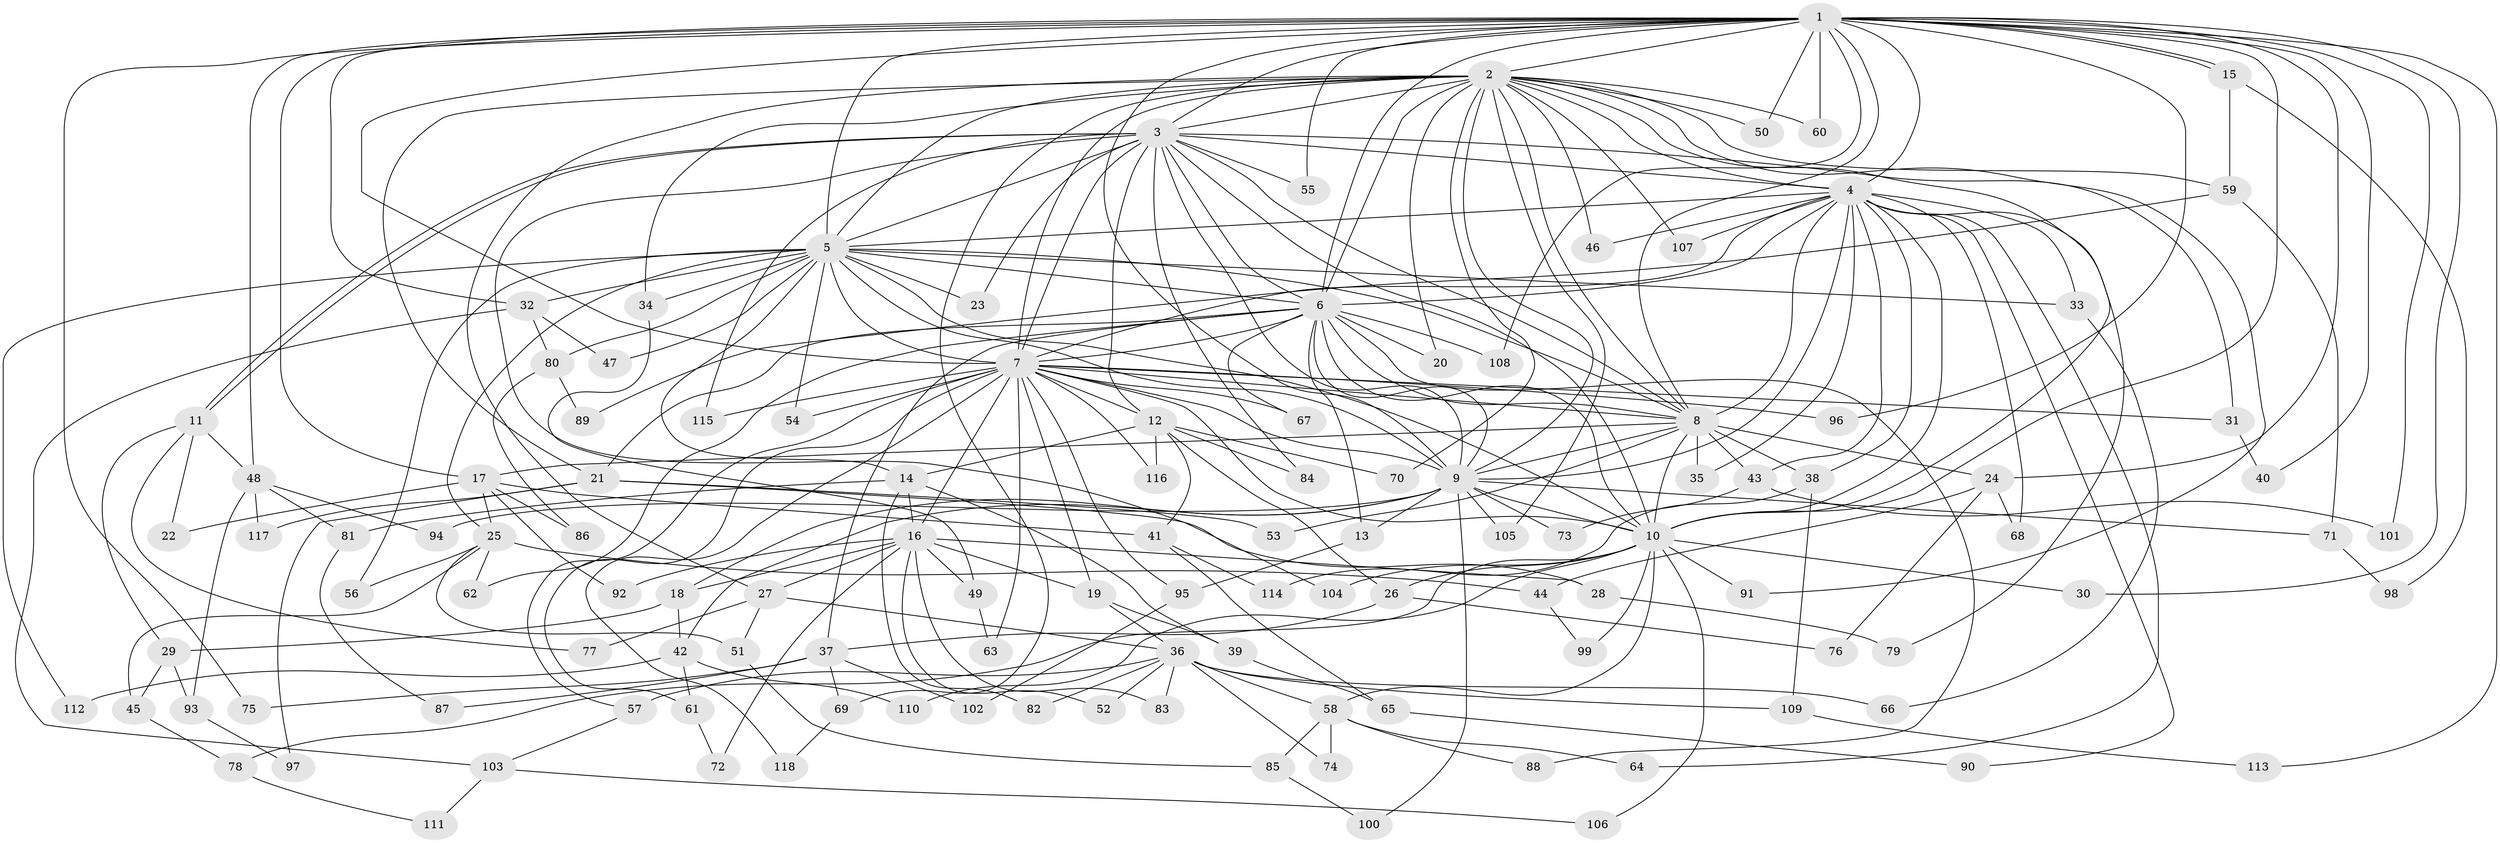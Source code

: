 // Generated by graph-tools (version 1.1) at 2025/49/03/09/25 03:49:37]
// undirected, 118 vertices, 261 edges
graph export_dot {
graph [start="1"]
  node [color=gray90,style=filled];
  1;
  2;
  3;
  4;
  5;
  6;
  7;
  8;
  9;
  10;
  11;
  12;
  13;
  14;
  15;
  16;
  17;
  18;
  19;
  20;
  21;
  22;
  23;
  24;
  25;
  26;
  27;
  28;
  29;
  30;
  31;
  32;
  33;
  34;
  35;
  36;
  37;
  38;
  39;
  40;
  41;
  42;
  43;
  44;
  45;
  46;
  47;
  48;
  49;
  50;
  51;
  52;
  53;
  54;
  55;
  56;
  57;
  58;
  59;
  60;
  61;
  62;
  63;
  64;
  65;
  66;
  67;
  68;
  69;
  70;
  71;
  72;
  73;
  74;
  75;
  76;
  77;
  78;
  79;
  80;
  81;
  82;
  83;
  84;
  85;
  86;
  87;
  88;
  89;
  90;
  91;
  92;
  93;
  94;
  95;
  96;
  97;
  98;
  99;
  100;
  101;
  102;
  103;
  104;
  105;
  106;
  107;
  108;
  109;
  110;
  111;
  112;
  113;
  114;
  115;
  116;
  117;
  118;
  1 -- 2;
  1 -- 3;
  1 -- 4;
  1 -- 5;
  1 -- 6;
  1 -- 7;
  1 -- 8;
  1 -- 9;
  1 -- 10;
  1 -- 15;
  1 -- 15;
  1 -- 17;
  1 -- 24;
  1 -- 30;
  1 -- 32;
  1 -- 40;
  1 -- 48;
  1 -- 50;
  1 -- 55;
  1 -- 60;
  1 -- 75;
  1 -- 96;
  1 -- 101;
  1 -- 108;
  1 -- 113;
  2 -- 3;
  2 -- 4;
  2 -- 5;
  2 -- 6;
  2 -- 7;
  2 -- 8;
  2 -- 9;
  2 -- 10;
  2 -- 20;
  2 -- 21;
  2 -- 27;
  2 -- 34;
  2 -- 46;
  2 -- 50;
  2 -- 59;
  2 -- 60;
  2 -- 69;
  2 -- 70;
  2 -- 91;
  2 -- 105;
  2 -- 107;
  3 -- 4;
  3 -- 5;
  3 -- 6;
  3 -- 7;
  3 -- 8;
  3 -- 9;
  3 -- 10;
  3 -- 11;
  3 -- 11;
  3 -- 12;
  3 -- 23;
  3 -- 31;
  3 -- 55;
  3 -- 84;
  3 -- 104;
  3 -- 115;
  4 -- 5;
  4 -- 6;
  4 -- 7;
  4 -- 8;
  4 -- 9;
  4 -- 10;
  4 -- 33;
  4 -- 35;
  4 -- 38;
  4 -- 43;
  4 -- 46;
  4 -- 64;
  4 -- 68;
  4 -- 79;
  4 -- 90;
  4 -- 107;
  5 -- 6;
  5 -- 7;
  5 -- 8;
  5 -- 9;
  5 -- 10;
  5 -- 14;
  5 -- 23;
  5 -- 25;
  5 -- 32;
  5 -- 33;
  5 -- 34;
  5 -- 47;
  5 -- 54;
  5 -- 56;
  5 -- 80;
  5 -- 112;
  6 -- 7;
  6 -- 8;
  6 -- 9;
  6 -- 10;
  6 -- 13;
  6 -- 20;
  6 -- 21;
  6 -- 37;
  6 -- 62;
  6 -- 67;
  6 -- 88;
  6 -- 108;
  7 -- 8;
  7 -- 9;
  7 -- 10;
  7 -- 12;
  7 -- 16;
  7 -- 19;
  7 -- 31;
  7 -- 54;
  7 -- 57;
  7 -- 61;
  7 -- 63;
  7 -- 67;
  7 -- 95;
  7 -- 96;
  7 -- 115;
  7 -- 116;
  7 -- 118;
  8 -- 9;
  8 -- 10;
  8 -- 17;
  8 -- 24;
  8 -- 35;
  8 -- 38;
  8 -- 43;
  8 -- 53;
  9 -- 10;
  9 -- 13;
  9 -- 18;
  9 -- 42;
  9 -- 71;
  9 -- 73;
  9 -- 94;
  9 -- 100;
  9 -- 105;
  10 -- 26;
  10 -- 30;
  10 -- 58;
  10 -- 78;
  10 -- 91;
  10 -- 99;
  10 -- 104;
  10 -- 106;
  10 -- 110;
  11 -- 22;
  11 -- 29;
  11 -- 48;
  11 -- 77;
  12 -- 14;
  12 -- 26;
  12 -- 41;
  12 -- 70;
  12 -- 84;
  12 -- 116;
  13 -- 95;
  14 -- 16;
  14 -- 39;
  14 -- 81;
  14 -- 82;
  15 -- 59;
  15 -- 98;
  16 -- 18;
  16 -- 19;
  16 -- 27;
  16 -- 28;
  16 -- 49;
  16 -- 52;
  16 -- 72;
  16 -- 83;
  16 -- 92;
  17 -- 22;
  17 -- 25;
  17 -- 41;
  17 -- 86;
  17 -- 92;
  18 -- 29;
  18 -- 42;
  19 -- 36;
  19 -- 39;
  21 -- 28;
  21 -- 53;
  21 -- 97;
  21 -- 117;
  24 -- 44;
  24 -- 68;
  24 -- 76;
  25 -- 44;
  25 -- 45;
  25 -- 51;
  25 -- 56;
  25 -- 62;
  26 -- 37;
  26 -- 76;
  27 -- 36;
  27 -- 51;
  27 -- 77;
  28 -- 79;
  29 -- 45;
  29 -- 93;
  31 -- 40;
  32 -- 47;
  32 -- 80;
  32 -- 103;
  33 -- 66;
  34 -- 49;
  36 -- 52;
  36 -- 57;
  36 -- 58;
  36 -- 66;
  36 -- 74;
  36 -- 82;
  36 -- 83;
  36 -- 109;
  37 -- 69;
  37 -- 75;
  37 -- 87;
  37 -- 102;
  38 -- 109;
  38 -- 114;
  39 -- 65;
  41 -- 65;
  41 -- 114;
  42 -- 61;
  42 -- 110;
  42 -- 112;
  43 -- 73;
  43 -- 101;
  44 -- 99;
  45 -- 78;
  48 -- 81;
  48 -- 93;
  48 -- 94;
  48 -- 117;
  49 -- 63;
  51 -- 85;
  57 -- 103;
  58 -- 64;
  58 -- 74;
  58 -- 85;
  58 -- 88;
  59 -- 71;
  59 -- 89;
  61 -- 72;
  65 -- 90;
  69 -- 118;
  71 -- 98;
  78 -- 111;
  80 -- 86;
  80 -- 89;
  81 -- 87;
  85 -- 100;
  93 -- 97;
  95 -- 102;
  103 -- 106;
  103 -- 111;
  109 -- 113;
}
